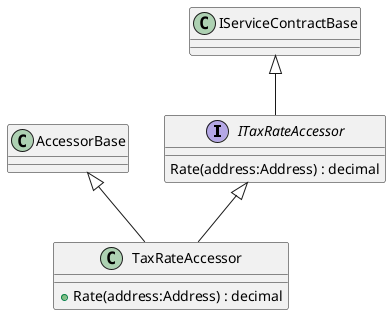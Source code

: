 @startuml
interface ITaxRateAccessor {
    Rate(address:Address) : decimal
}
class TaxRateAccessor {
    + Rate(address:Address) : decimal
}
IServiceContractBase <|-- ITaxRateAccessor
AccessorBase <|-- TaxRateAccessor
ITaxRateAccessor <|-- TaxRateAccessor
@enduml
